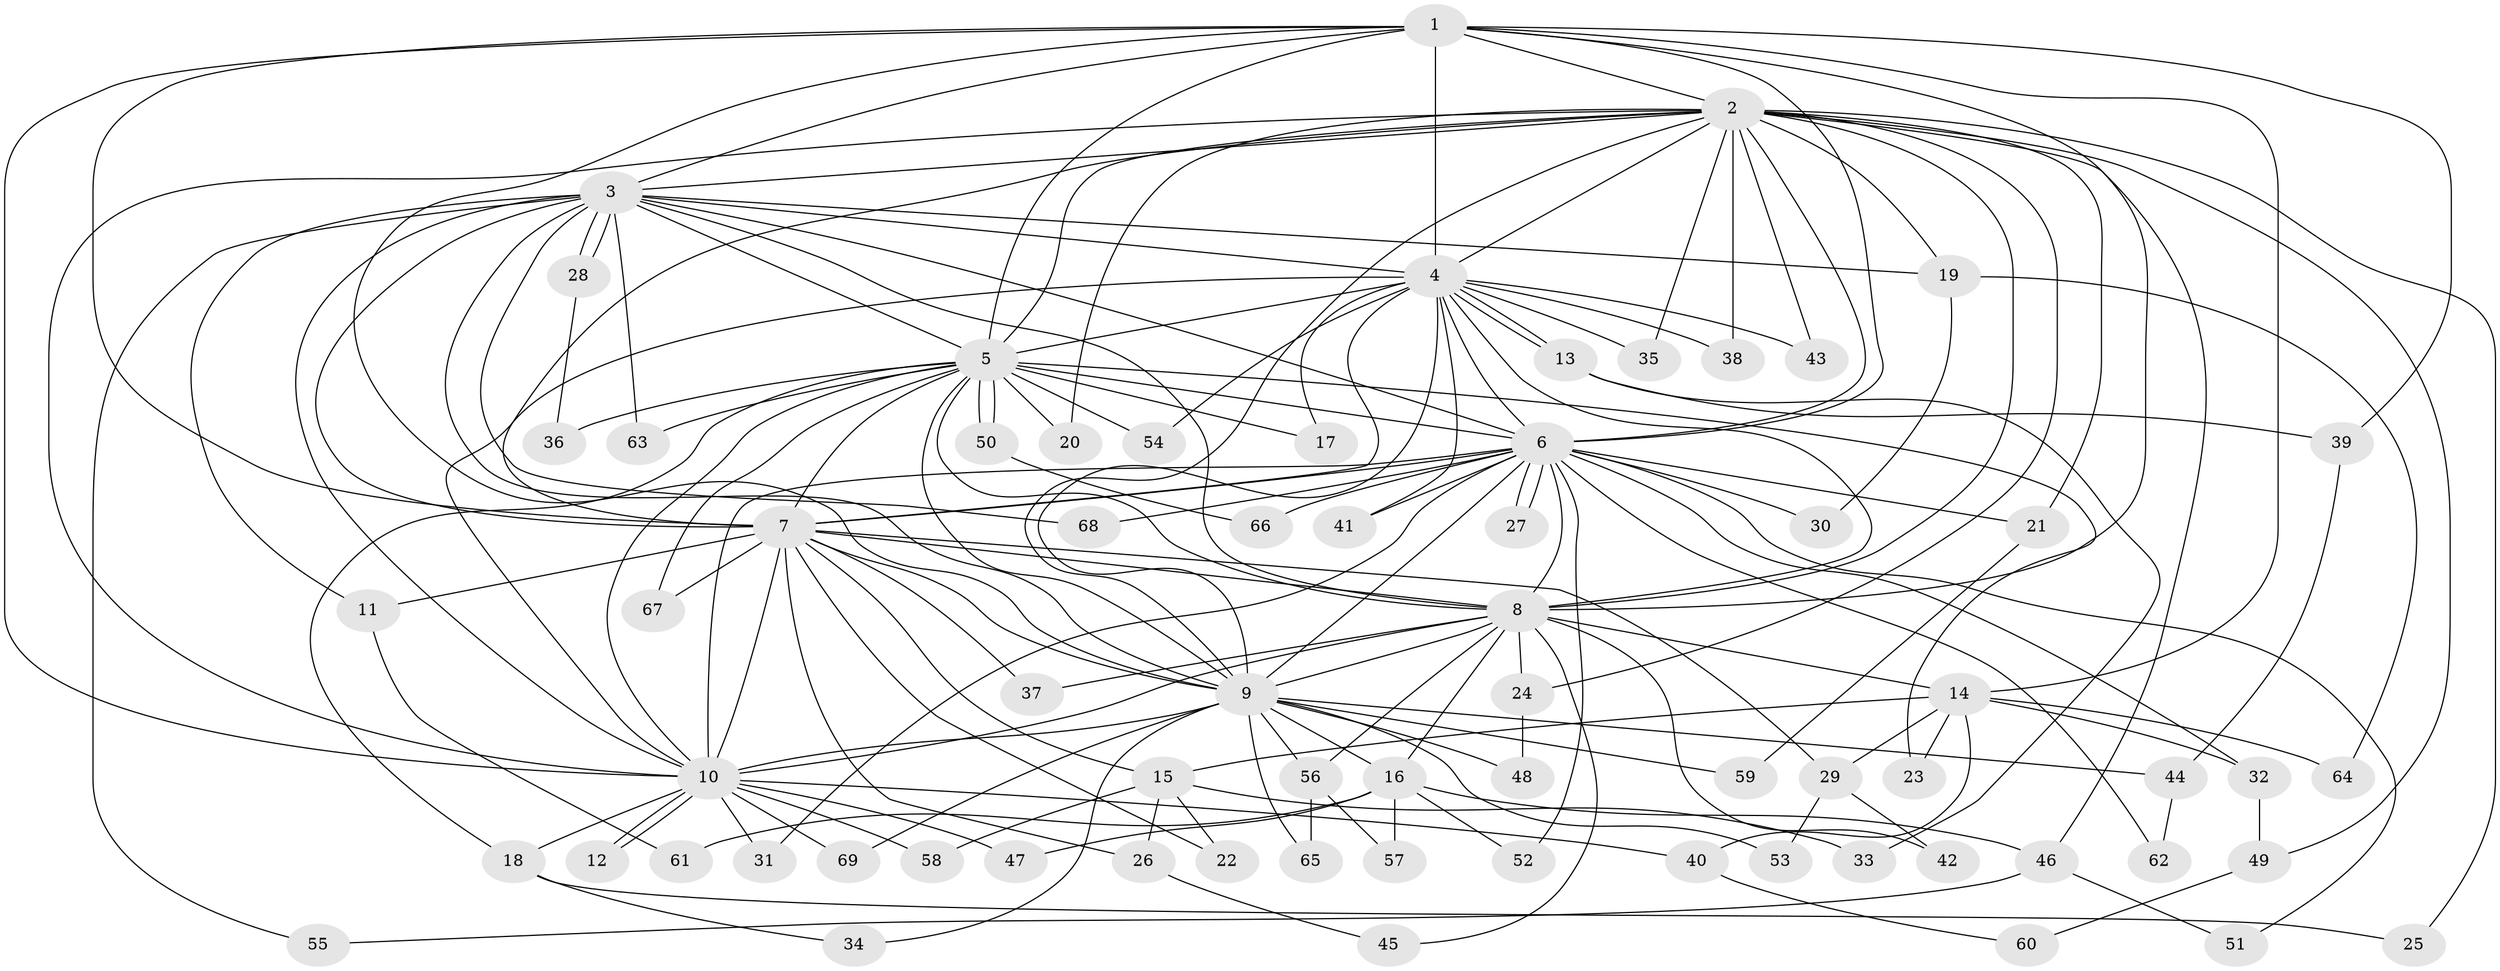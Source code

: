 // Generated by graph-tools (version 1.1) at 2025/49/03/09/25 03:49:33]
// undirected, 69 vertices, 163 edges
graph export_dot {
graph [start="1"]
  node [color=gray90,style=filled];
  1;
  2;
  3;
  4;
  5;
  6;
  7;
  8;
  9;
  10;
  11;
  12;
  13;
  14;
  15;
  16;
  17;
  18;
  19;
  20;
  21;
  22;
  23;
  24;
  25;
  26;
  27;
  28;
  29;
  30;
  31;
  32;
  33;
  34;
  35;
  36;
  37;
  38;
  39;
  40;
  41;
  42;
  43;
  44;
  45;
  46;
  47;
  48;
  49;
  50;
  51;
  52;
  53;
  54;
  55;
  56;
  57;
  58;
  59;
  60;
  61;
  62;
  63;
  64;
  65;
  66;
  67;
  68;
  69;
  1 -- 2;
  1 -- 3;
  1 -- 4;
  1 -- 5;
  1 -- 6;
  1 -- 7;
  1 -- 8;
  1 -- 9;
  1 -- 10;
  1 -- 14;
  1 -- 39;
  2 -- 3;
  2 -- 4;
  2 -- 5;
  2 -- 6;
  2 -- 7;
  2 -- 8;
  2 -- 9;
  2 -- 10;
  2 -- 19;
  2 -- 20;
  2 -- 21;
  2 -- 24;
  2 -- 25;
  2 -- 35;
  2 -- 38;
  2 -- 43;
  2 -- 46;
  2 -- 49;
  3 -- 4;
  3 -- 5;
  3 -- 6;
  3 -- 7;
  3 -- 8;
  3 -- 9;
  3 -- 10;
  3 -- 11;
  3 -- 19;
  3 -- 28;
  3 -- 28;
  3 -- 55;
  3 -- 63;
  3 -- 68;
  4 -- 5;
  4 -- 6;
  4 -- 7;
  4 -- 8;
  4 -- 9;
  4 -- 10;
  4 -- 13;
  4 -- 13;
  4 -- 17;
  4 -- 35;
  4 -- 38;
  4 -- 41;
  4 -- 43;
  4 -- 54;
  5 -- 6;
  5 -- 7;
  5 -- 8;
  5 -- 9;
  5 -- 10;
  5 -- 17;
  5 -- 18;
  5 -- 20;
  5 -- 23;
  5 -- 36;
  5 -- 50;
  5 -- 50;
  5 -- 54;
  5 -- 63;
  5 -- 67;
  6 -- 7;
  6 -- 8;
  6 -- 9;
  6 -- 10;
  6 -- 21;
  6 -- 27;
  6 -- 27;
  6 -- 30;
  6 -- 31;
  6 -- 32;
  6 -- 41;
  6 -- 51;
  6 -- 52;
  6 -- 62;
  6 -- 66;
  6 -- 68;
  7 -- 8;
  7 -- 9;
  7 -- 10;
  7 -- 11;
  7 -- 15;
  7 -- 22;
  7 -- 26;
  7 -- 29;
  7 -- 37;
  7 -- 67;
  8 -- 9;
  8 -- 10;
  8 -- 14;
  8 -- 16;
  8 -- 24;
  8 -- 37;
  8 -- 42;
  8 -- 45;
  8 -- 56;
  9 -- 10;
  9 -- 16;
  9 -- 34;
  9 -- 44;
  9 -- 48;
  9 -- 53;
  9 -- 56;
  9 -- 59;
  9 -- 65;
  9 -- 69;
  10 -- 12;
  10 -- 12;
  10 -- 18;
  10 -- 31;
  10 -- 40;
  10 -- 47;
  10 -- 58;
  10 -- 69;
  11 -- 61;
  13 -- 33;
  13 -- 39;
  14 -- 15;
  14 -- 23;
  14 -- 29;
  14 -- 32;
  14 -- 40;
  14 -- 64;
  15 -- 22;
  15 -- 26;
  15 -- 33;
  15 -- 58;
  16 -- 46;
  16 -- 47;
  16 -- 52;
  16 -- 57;
  16 -- 61;
  18 -- 25;
  18 -- 34;
  19 -- 30;
  19 -- 64;
  21 -- 59;
  24 -- 48;
  26 -- 45;
  28 -- 36;
  29 -- 42;
  29 -- 53;
  32 -- 49;
  39 -- 44;
  40 -- 60;
  44 -- 62;
  46 -- 51;
  46 -- 55;
  49 -- 60;
  50 -- 66;
  56 -- 57;
  56 -- 65;
}
